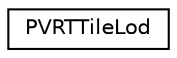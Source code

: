 digraph "Graphical Class Hierarchy"
{
  edge [fontname="Helvetica",fontsize="10",labelfontname="Helvetica",labelfontsize="10"];
  node [fontname="Helvetica",fontsize="10",shape=record];
  rankdir="LR";
  Node1 [label="PVRTTileLod",height=0.2,width=0.4,color="black", fillcolor="white", style="filled",URL="$struct_p_v_r_t_tile_lod.html"];
}
